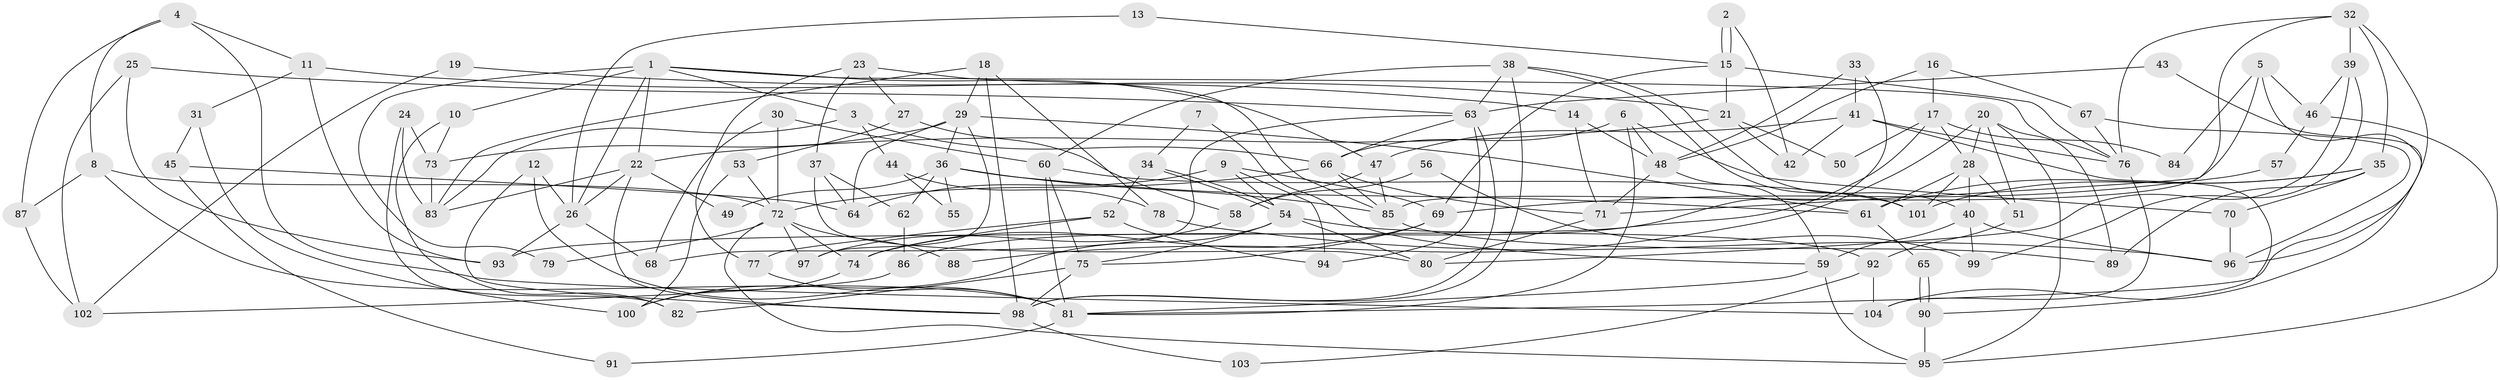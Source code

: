 // Generated by graph-tools (version 1.1) at 2025/26/03/09/25 03:26:11]
// undirected, 104 vertices, 208 edges
graph export_dot {
graph [start="1"]
  node [color=gray90,style=filled];
  1;
  2;
  3;
  4;
  5;
  6;
  7;
  8;
  9;
  10;
  11;
  12;
  13;
  14;
  15;
  16;
  17;
  18;
  19;
  20;
  21;
  22;
  23;
  24;
  25;
  26;
  27;
  28;
  29;
  30;
  31;
  32;
  33;
  34;
  35;
  36;
  37;
  38;
  39;
  40;
  41;
  42;
  43;
  44;
  45;
  46;
  47;
  48;
  49;
  50;
  51;
  52;
  53;
  54;
  55;
  56;
  57;
  58;
  59;
  60;
  61;
  62;
  63;
  64;
  65;
  66;
  67;
  68;
  69;
  70;
  71;
  72;
  73;
  74;
  75;
  76;
  77;
  78;
  79;
  80;
  81;
  82;
  83;
  84;
  85;
  86;
  87;
  88;
  89;
  90;
  91;
  92;
  93;
  94;
  95;
  96;
  97;
  98;
  99;
  100;
  101;
  102;
  103;
  104;
  1 -- 26;
  1 -- 22;
  1 -- 3;
  1 -- 10;
  1 -- 47;
  1 -- 76;
  1 -- 79;
  2 -- 42;
  2 -- 15;
  2 -- 15;
  3 -- 66;
  3 -- 44;
  3 -- 83;
  4 -- 11;
  4 -- 104;
  4 -- 8;
  4 -- 87;
  5 -- 85;
  5 -- 81;
  5 -- 46;
  5 -- 84;
  6 -- 48;
  6 -- 81;
  6 -- 66;
  6 -- 70;
  7 -- 59;
  7 -- 34;
  8 -- 72;
  8 -- 81;
  8 -- 87;
  9 -- 69;
  9 -- 54;
  9 -- 64;
  9 -- 94;
  10 -- 73;
  10 -- 82;
  11 -- 14;
  11 -- 93;
  11 -- 31;
  12 -- 81;
  12 -- 98;
  12 -- 26;
  13 -- 26;
  13 -- 15;
  14 -- 71;
  14 -- 48;
  15 -- 76;
  15 -- 21;
  15 -- 69;
  16 -- 67;
  16 -- 48;
  16 -- 17;
  17 -- 28;
  17 -- 50;
  17 -- 84;
  17 -- 93;
  18 -- 29;
  18 -- 83;
  18 -- 78;
  18 -- 98;
  19 -- 21;
  19 -- 102;
  20 -- 95;
  20 -- 28;
  20 -- 51;
  20 -- 88;
  20 -- 89;
  21 -- 22;
  21 -- 42;
  21 -- 50;
  22 -- 98;
  22 -- 26;
  22 -- 49;
  22 -- 83;
  23 -- 37;
  23 -- 85;
  23 -- 27;
  23 -- 77;
  24 -- 83;
  24 -- 82;
  24 -- 73;
  25 -- 63;
  25 -- 93;
  25 -- 102;
  26 -- 68;
  26 -- 93;
  27 -- 58;
  27 -- 53;
  28 -- 40;
  28 -- 101;
  28 -- 51;
  28 -- 61;
  29 -- 73;
  29 -- 61;
  29 -- 36;
  29 -- 64;
  29 -- 97;
  30 -- 72;
  30 -- 60;
  30 -- 68;
  31 -- 100;
  31 -- 45;
  32 -- 71;
  32 -- 39;
  32 -- 35;
  32 -- 76;
  32 -- 96;
  33 -- 48;
  33 -- 41;
  33 -- 86;
  34 -- 52;
  34 -- 54;
  34 -- 54;
  35 -- 89;
  35 -- 61;
  35 -- 70;
  35 -- 101;
  36 -- 61;
  36 -- 49;
  36 -- 55;
  36 -- 62;
  36 -- 85;
  37 -- 62;
  37 -- 64;
  37 -- 80;
  38 -- 63;
  38 -- 98;
  38 -- 40;
  38 -- 60;
  38 -- 101;
  39 -- 80;
  39 -- 46;
  39 -- 99;
  40 -- 96;
  40 -- 59;
  40 -- 99;
  41 -- 76;
  41 -- 90;
  41 -- 42;
  41 -- 47;
  43 -- 63;
  43 -- 104;
  44 -- 78;
  44 -- 55;
  45 -- 64;
  45 -- 91;
  46 -- 95;
  46 -- 57;
  47 -- 58;
  47 -- 85;
  48 -- 59;
  48 -- 71;
  51 -- 92;
  52 -- 77;
  52 -- 74;
  52 -- 94;
  53 -- 100;
  53 -- 72;
  54 -- 75;
  54 -- 80;
  54 -- 92;
  54 -- 100;
  56 -- 58;
  56 -- 99;
  57 -- 69;
  58 -- 97;
  59 -- 81;
  59 -- 95;
  60 -- 101;
  60 -- 75;
  60 -- 81;
  61 -- 65;
  62 -- 86;
  63 -- 66;
  63 -- 94;
  63 -- 68;
  63 -- 98;
  65 -- 90;
  65 -- 90;
  66 -- 85;
  66 -- 71;
  66 -- 72;
  67 -- 96;
  67 -- 76;
  69 -- 75;
  69 -- 74;
  70 -- 96;
  71 -- 80;
  72 -- 74;
  72 -- 79;
  72 -- 88;
  72 -- 95;
  72 -- 97;
  73 -- 83;
  74 -- 100;
  75 -- 98;
  75 -- 82;
  76 -- 104;
  77 -- 81;
  78 -- 96;
  81 -- 91;
  85 -- 89;
  86 -- 102;
  87 -- 102;
  90 -- 95;
  92 -- 103;
  92 -- 104;
  98 -- 103;
}
